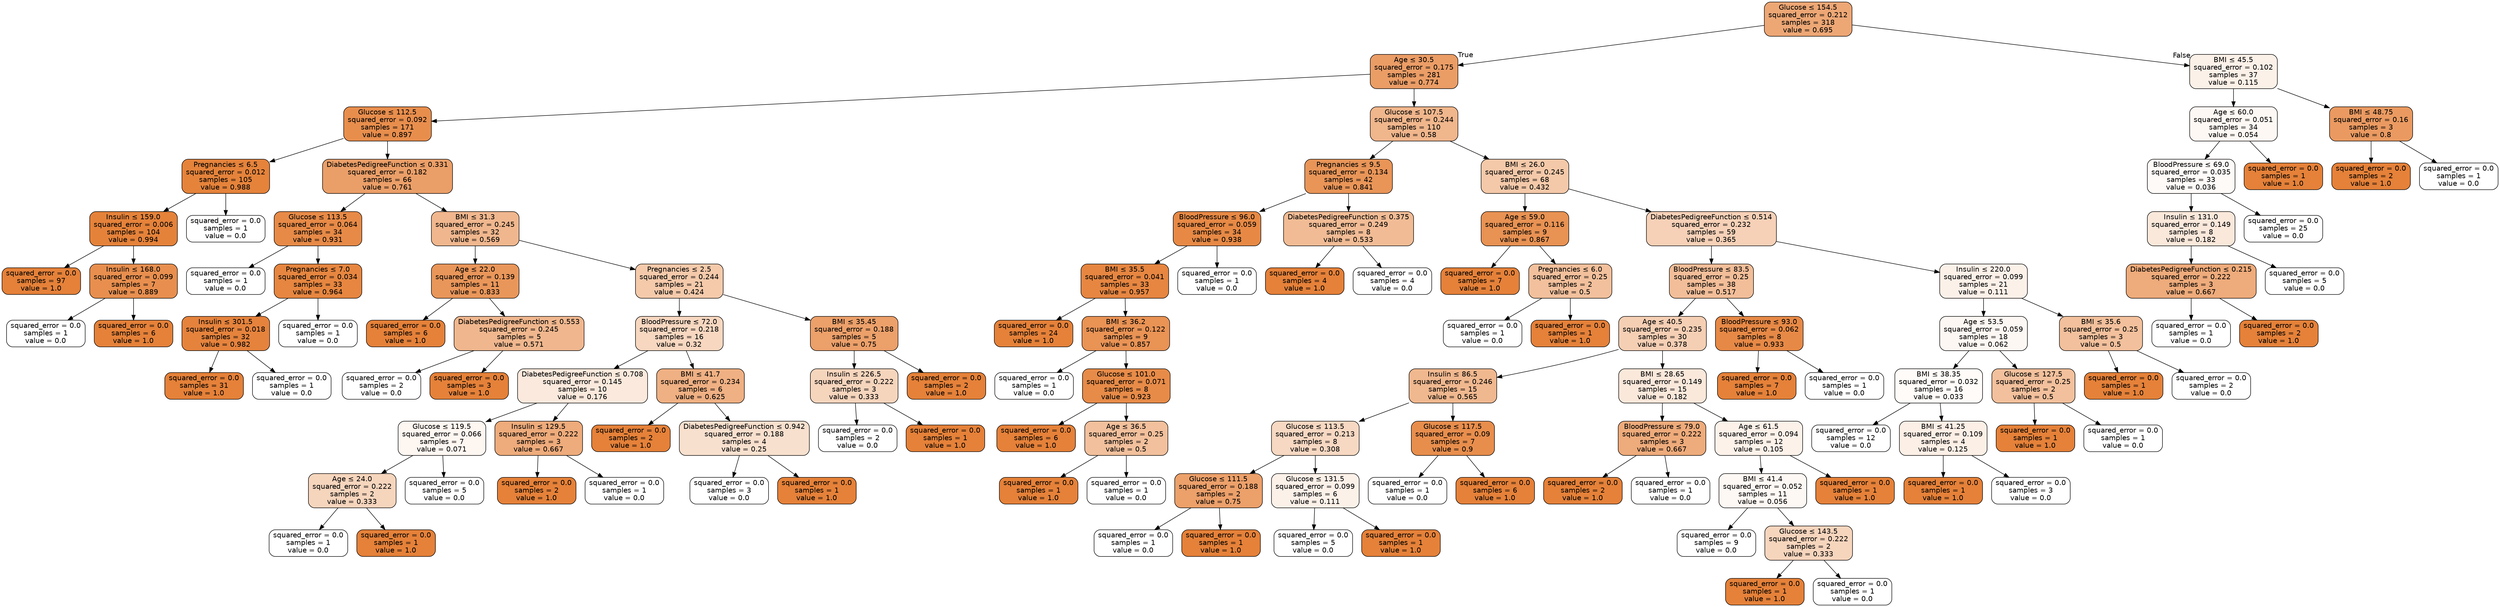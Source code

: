 digraph Tree {
node [shape=box, style="filled, rounded", color="black", fontname="helvetica"] ;
edge [fontname="helvetica"] ;
0 [label=<Glucose &le; 154.5<br/>squared_error = 0.212<br/>samples = 318<br/>value = 0.695>, fillcolor="#eda775"] ;
1 [label=<Age &le; 30.5<br/>squared_error = 0.175<br/>samples = 281<br/>value = 0.774>, fillcolor="#eb9d66"] ;
0 -> 1 [labeldistance=2.5, labelangle=45, headlabel="True"] ;
2 [label=<Glucose &le; 112.5<br/>squared_error = 0.092<br/>samples = 171<br/>value = 0.897>, fillcolor="#e88e4d"] ;
1 -> 2 ;
3 [label=<Pregnancies &le; 6.5<br/>squared_error = 0.012<br/>samples = 105<br/>value = 0.988>, fillcolor="#e5833b"] ;
2 -> 3 ;
4 [label=<Insulin &le; 159.0<br/>squared_error = 0.006<br/>samples = 104<br/>value = 0.994>, fillcolor="#e5823a"] ;
3 -> 4 ;
5 [label=<squared_error = 0.0<br/>samples = 97<br/>value = 1.0>, fillcolor="#e58139"] ;
4 -> 5 ;
6 [label=<Insulin &le; 168.0<br/>squared_error = 0.099<br/>samples = 7<br/>value = 0.889>, fillcolor="#e88f4f"] ;
4 -> 6 ;
7 [label=<squared_error = 0.0<br/>samples = 1<br/>value = 0.0>, fillcolor="#ffffff"] ;
6 -> 7 ;
8 [label=<squared_error = 0.0<br/>samples = 6<br/>value = 1.0>, fillcolor="#e58139"] ;
6 -> 8 ;
9 [label=<squared_error = 0.0<br/>samples = 1<br/>value = 0.0>, fillcolor="#ffffff"] ;
3 -> 9 ;
10 [label=<DiabetesPedigreeFunction &le; 0.331<br/>squared_error = 0.182<br/>samples = 66<br/>value = 0.761>, fillcolor="#eb9f68"] ;
2 -> 10 ;
11 [label=<Glucose &le; 113.5<br/>squared_error = 0.064<br/>samples = 34<br/>value = 0.931>, fillcolor="#e78a47"] ;
10 -> 11 ;
12 [label=<squared_error = 0.0<br/>samples = 1<br/>value = 0.0>, fillcolor="#ffffff"] ;
11 -> 12 ;
13 [label=<Pregnancies &le; 7.0<br/>squared_error = 0.034<br/>samples = 33<br/>value = 0.964>, fillcolor="#e68640"] ;
11 -> 13 ;
14 [label=<Insulin &le; 301.5<br/>squared_error = 0.018<br/>samples = 32<br/>value = 0.982>, fillcolor="#e5833d"] ;
13 -> 14 ;
15 [label=<squared_error = 0.0<br/>samples = 31<br/>value = 1.0>, fillcolor="#e58139"] ;
14 -> 15 ;
16 [label=<squared_error = 0.0<br/>samples = 1<br/>value = 0.0>, fillcolor="#ffffff"] ;
14 -> 16 ;
17 [label=<squared_error = 0.0<br/>samples = 1<br/>value = 0.0>, fillcolor="#ffffff"] ;
13 -> 17 ;
18 [label=<BMI &le; 31.3<br/>squared_error = 0.245<br/>samples = 32<br/>value = 0.569>, fillcolor="#f0b78e"] ;
10 -> 18 ;
19 [label=<Age &le; 22.0<br/>squared_error = 0.139<br/>samples = 11<br/>value = 0.833>, fillcolor="#e9965a"] ;
18 -> 19 ;
20 [label=<squared_error = 0.0<br/>samples = 6<br/>value = 1.0>, fillcolor="#e58139"] ;
19 -> 20 ;
21 [label=<DiabetesPedigreeFunction &le; 0.553<br/>squared_error = 0.245<br/>samples = 5<br/>value = 0.571>, fillcolor="#f0b78e"] ;
19 -> 21 ;
22 [label=<squared_error = 0.0<br/>samples = 2<br/>value = 0.0>, fillcolor="#ffffff"] ;
21 -> 22 ;
23 [label=<squared_error = 0.0<br/>samples = 3<br/>value = 1.0>, fillcolor="#e58139"] ;
21 -> 23 ;
24 [label=<Pregnancies &le; 2.5<br/>squared_error = 0.244<br/>samples = 21<br/>value = 0.424>, fillcolor="#f4caab"] ;
18 -> 24 ;
25 [label=<BloodPressure &le; 72.0<br/>squared_error = 0.218<br/>samples = 16<br/>value = 0.32>, fillcolor="#f7d7c0"] ;
24 -> 25 ;
26 [label=<DiabetesPedigreeFunction &le; 0.708<br/>squared_error = 0.145<br/>samples = 10<br/>value = 0.176>, fillcolor="#fae9dc"] ;
25 -> 26 ;
27 [label=<Glucose &le; 119.5<br/>squared_error = 0.066<br/>samples = 7<br/>value = 0.071>, fillcolor="#fdf6f1"] ;
26 -> 27 ;
28 [label=<Age &le; 24.0<br/>squared_error = 0.222<br/>samples = 2<br/>value = 0.333>, fillcolor="#f6d5bd"] ;
27 -> 28 ;
29 [label=<squared_error = 0.0<br/>samples = 1<br/>value = 0.0>, fillcolor="#ffffff"] ;
28 -> 29 ;
30 [label=<squared_error = 0.0<br/>samples = 1<br/>value = 1.0>, fillcolor="#e58139"] ;
28 -> 30 ;
31 [label=<squared_error = 0.0<br/>samples = 5<br/>value = 0.0>, fillcolor="#ffffff"] ;
27 -> 31 ;
32 [label=<Insulin &le; 129.5<br/>squared_error = 0.222<br/>samples = 3<br/>value = 0.667>, fillcolor="#eeab7b"] ;
26 -> 32 ;
33 [label=<squared_error = 0.0<br/>samples = 2<br/>value = 1.0>, fillcolor="#e58139"] ;
32 -> 33 ;
34 [label=<squared_error = 0.0<br/>samples = 1<br/>value = 0.0>, fillcolor="#ffffff"] ;
32 -> 34 ;
35 [label=<BMI &le; 41.7<br/>squared_error = 0.234<br/>samples = 6<br/>value = 0.625>, fillcolor="#efb083"] ;
25 -> 35 ;
36 [label=<squared_error = 0.0<br/>samples = 2<br/>value = 1.0>, fillcolor="#e58139"] ;
35 -> 36 ;
37 [label=<DiabetesPedigreeFunction &le; 0.942<br/>squared_error = 0.188<br/>samples = 4<br/>value = 0.25>, fillcolor="#f8e0ce"] ;
35 -> 37 ;
38 [label=<squared_error = 0.0<br/>samples = 3<br/>value = 0.0>, fillcolor="#ffffff"] ;
37 -> 38 ;
39 [label=<squared_error = 0.0<br/>samples = 1<br/>value = 1.0>, fillcolor="#e58139"] ;
37 -> 39 ;
40 [label=<BMI &le; 35.45<br/>squared_error = 0.188<br/>samples = 5<br/>value = 0.75>, fillcolor="#eca06a"] ;
24 -> 40 ;
41 [label=<Insulin &le; 226.5<br/>squared_error = 0.222<br/>samples = 3<br/>value = 0.333>, fillcolor="#f6d5bd"] ;
40 -> 41 ;
42 [label=<squared_error = 0.0<br/>samples = 2<br/>value = 0.0>, fillcolor="#ffffff"] ;
41 -> 42 ;
43 [label=<squared_error = 0.0<br/>samples = 1<br/>value = 1.0>, fillcolor="#e58139"] ;
41 -> 43 ;
44 [label=<squared_error = 0.0<br/>samples = 2<br/>value = 1.0>, fillcolor="#e58139"] ;
40 -> 44 ;
45 [label=<Glucose &le; 107.5<br/>squared_error = 0.244<br/>samples = 110<br/>value = 0.58>, fillcolor="#f0b68c"] ;
1 -> 45 ;
46 [label=<Pregnancies &le; 9.5<br/>squared_error = 0.134<br/>samples = 42<br/>value = 0.841>, fillcolor="#e99558"] ;
45 -> 46 ;
47 [label=<BloodPressure &le; 96.0<br/>squared_error = 0.059<br/>samples = 34<br/>value = 0.938>, fillcolor="#e78945"] ;
46 -> 47 ;
48 [label=<BMI &le; 35.5<br/>squared_error = 0.041<br/>samples = 33<br/>value = 0.957>, fillcolor="#e68641"] ;
47 -> 48 ;
49 [label=<squared_error = 0.0<br/>samples = 24<br/>value = 1.0>, fillcolor="#e58139"] ;
48 -> 49 ;
50 [label=<BMI &le; 36.2<br/>squared_error = 0.122<br/>samples = 9<br/>value = 0.857>, fillcolor="#e99355"] ;
48 -> 50 ;
51 [label=<squared_error = 0.0<br/>samples = 1<br/>value = 0.0>, fillcolor="#ffffff"] ;
50 -> 51 ;
52 [label=<Glucose &le; 101.0<br/>squared_error = 0.071<br/>samples = 8<br/>value = 0.923>, fillcolor="#e78b48"] ;
50 -> 52 ;
53 [label=<squared_error = 0.0<br/>samples = 6<br/>value = 1.0>, fillcolor="#e58139"] ;
52 -> 53 ;
54 [label=<Age &le; 36.5<br/>squared_error = 0.25<br/>samples = 2<br/>value = 0.5>, fillcolor="#f2c09c"] ;
52 -> 54 ;
55 [label=<squared_error = 0.0<br/>samples = 1<br/>value = 1.0>, fillcolor="#e58139"] ;
54 -> 55 ;
56 [label=<squared_error = 0.0<br/>samples = 1<br/>value = 0.0>, fillcolor="#ffffff"] ;
54 -> 56 ;
57 [label=<squared_error = 0.0<br/>samples = 1<br/>value = 0.0>, fillcolor="#ffffff"] ;
47 -> 57 ;
58 [label=<DiabetesPedigreeFunction &le; 0.375<br/>squared_error = 0.249<br/>samples = 8<br/>value = 0.533>, fillcolor="#f1bc95"] ;
46 -> 58 ;
59 [label=<squared_error = 0.0<br/>samples = 4<br/>value = 1.0>, fillcolor="#e58139"] ;
58 -> 59 ;
60 [label=<squared_error = 0.0<br/>samples = 4<br/>value = 0.0>, fillcolor="#ffffff"] ;
58 -> 60 ;
61 [label=<BMI &le; 26.0<br/>squared_error = 0.245<br/>samples = 68<br/>value = 0.432>, fillcolor="#f4c9a9"] ;
45 -> 61 ;
62 [label=<Age &le; 59.0<br/>squared_error = 0.116<br/>samples = 9<br/>value = 0.867>, fillcolor="#e89253"] ;
61 -> 62 ;
63 [label=<squared_error = 0.0<br/>samples = 7<br/>value = 1.0>, fillcolor="#e58139"] ;
62 -> 63 ;
64 [label=<Pregnancies &le; 6.0<br/>squared_error = 0.25<br/>samples = 2<br/>value = 0.5>, fillcolor="#f2c09c"] ;
62 -> 64 ;
65 [label=<squared_error = 0.0<br/>samples = 1<br/>value = 0.0>, fillcolor="#ffffff"] ;
64 -> 65 ;
66 [label=<squared_error = 0.0<br/>samples = 1<br/>value = 1.0>, fillcolor="#e58139"] ;
64 -> 66 ;
67 [label=<DiabetesPedigreeFunction &le; 0.514<br/>squared_error = 0.232<br/>samples = 59<br/>value = 0.365>, fillcolor="#f6d1b7"] ;
61 -> 67 ;
68 [label=<BloodPressure &le; 83.5<br/>squared_error = 0.25<br/>samples = 38<br/>value = 0.517>, fillcolor="#f2be99"] ;
67 -> 68 ;
69 [label=<Age &le; 40.5<br/>squared_error = 0.235<br/>samples = 30<br/>value = 0.378>, fillcolor="#f5cfb4"] ;
68 -> 69 ;
70 [label=<Insulin &le; 86.5<br/>squared_error = 0.246<br/>samples = 15<br/>value = 0.565>, fillcolor="#f0b88f"] ;
69 -> 70 ;
71 [label=<Glucose &le; 113.5<br/>squared_error = 0.213<br/>samples = 8<br/>value = 0.308>, fillcolor="#f7d8c2"] ;
70 -> 71 ;
72 [label=<Glucose &le; 111.5<br/>squared_error = 0.188<br/>samples = 2<br/>value = 0.75>, fillcolor="#eca06a"] ;
71 -> 72 ;
73 [label=<squared_error = 0.0<br/>samples = 1<br/>value = 0.0>, fillcolor="#ffffff"] ;
72 -> 73 ;
74 [label=<squared_error = 0.0<br/>samples = 1<br/>value = 1.0>, fillcolor="#e58139"] ;
72 -> 74 ;
75 [label=<Glucose &le; 131.5<br/>squared_error = 0.099<br/>samples = 6<br/>value = 0.111>, fillcolor="#fcf1e9"] ;
71 -> 75 ;
76 [label=<squared_error = 0.0<br/>samples = 5<br/>value = 0.0>, fillcolor="#ffffff"] ;
75 -> 76 ;
77 [label=<squared_error = 0.0<br/>samples = 1<br/>value = 1.0>, fillcolor="#e58139"] ;
75 -> 77 ;
78 [label=<Glucose &le; 117.5<br/>squared_error = 0.09<br/>samples = 7<br/>value = 0.9>, fillcolor="#e88e4d"] ;
70 -> 78 ;
79 [label=<squared_error = 0.0<br/>samples = 1<br/>value = 0.0>, fillcolor="#ffffff"] ;
78 -> 79 ;
80 [label=<squared_error = 0.0<br/>samples = 6<br/>value = 1.0>, fillcolor="#e58139"] ;
78 -> 80 ;
81 [label=<BMI &le; 28.65<br/>squared_error = 0.149<br/>samples = 15<br/>value = 0.182>, fillcolor="#fae8db"] ;
69 -> 81 ;
82 [label=<BloodPressure &le; 79.0<br/>squared_error = 0.222<br/>samples = 3<br/>value = 0.667>, fillcolor="#eeab7b"] ;
81 -> 82 ;
83 [label=<squared_error = 0.0<br/>samples = 2<br/>value = 1.0>, fillcolor="#e58139"] ;
82 -> 83 ;
84 [label=<squared_error = 0.0<br/>samples = 1<br/>value = 0.0>, fillcolor="#ffffff"] ;
82 -> 84 ;
85 [label=<Age &le; 61.5<br/>squared_error = 0.094<br/>samples = 12<br/>value = 0.105>, fillcolor="#fcf2ea"] ;
81 -> 85 ;
86 [label=<BMI &le; 41.4<br/>squared_error = 0.052<br/>samples = 11<br/>value = 0.056>, fillcolor="#fef8f4"] ;
85 -> 86 ;
87 [label=<squared_error = 0.0<br/>samples = 9<br/>value = 0.0>, fillcolor="#ffffff"] ;
86 -> 87 ;
88 [label=<Glucose &le; 143.5<br/>squared_error = 0.222<br/>samples = 2<br/>value = 0.333>, fillcolor="#f6d5bd"] ;
86 -> 88 ;
89 [label=<squared_error = 0.0<br/>samples = 1<br/>value = 1.0>, fillcolor="#e58139"] ;
88 -> 89 ;
90 [label=<squared_error = 0.0<br/>samples = 1<br/>value = 0.0>, fillcolor="#ffffff"] ;
88 -> 90 ;
91 [label=<squared_error = 0.0<br/>samples = 1<br/>value = 1.0>, fillcolor="#e58139"] ;
85 -> 91 ;
92 [label=<BloodPressure &le; 93.0<br/>squared_error = 0.062<br/>samples = 8<br/>value = 0.933>, fillcolor="#e78946"] ;
68 -> 92 ;
93 [label=<squared_error = 0.0<br/>samples = 7<br/>value = 1.0>, fillcolor="#e58139"] ;
92 -> 93 ;
94 [label=<squared_error = 0.0<br/>samples = 1<br/>value = 0.0>, fillcolor="#ffffff"] ;
92 -> 94 ;
95 [label=<Insulin &le; 220.0<br/>squared_error = 0.099<br/>samples = 21<br/>value = 0.111>, fillcolor="#fcf1e9"] ;
67 -> 95 ;
96 [label=<Age &le; 53.5<br/>squared_error = 0.059<br/>samples = 18<br/>value = 0.062>, fillcolor="#fdf7f3"] ;
95 -> 96 ;
97 [label=<BMI &le; 38.35<br/>squared_error = 0.032<br/>samples = 16<br/>value = 0.033>, fillcolor="#fefbf8"] ;
96 -> 97 ;
98 [label=<squared_error = 0.0<br/>samples = 12<br/>value = 0.0>, fillcolor="#ffffff"] ;
97 -> 98 ;
99 [label=<BMI &le; 41.25<br/>squared_error = 0.109<br/>samples = 4<br/>value = 0.125>, fillcolor="#fcefe6"] ;
97 -> 99 ;
100 [label=<squared_error = 0.0<br/>samples = 1<br/>value = 1.0>, fillcolor="#e58139"] ;
99 -> 100 ;
101 [label=<squared_error = 0.0<br/>samples = 3<br/>value = 0.0>, fillcolor="#ffffff"] ;
99 -> 101 ;
102 [label=<Glucose &le; 127.5<br/>squared_error = 0.25<br/>samples = 2<br/>value = 0.5>, fillcolor="#f2c09c"] ;
96 -> 102 ;
103 [label=<squared_error = 0.0<br/>samples = 1<br/>value = 1.0>, fillcolor="#e58139"] ;
102 -> 103 ;
104 [label=<squared_error = 0.0<br/>samples = 1<br/>value = 0.0>, fillcolor="#ffffff"] ;
102 -> 104 ;
105 [label=<BMI &le; 35.6<br/>squared_error = 0.25<br/>samples = 3<br/>value = 0.5>, fillcolor="#f2c09c"] ;
95 -> 105 ;
106 [label=<squared_error = 0.0<br/>samples = 1<br/>value = 1.0>, fillcolor="#e58139"] ;
105 -> 106 ;
107 [label=<squared_error = 0.0<br/>samples = 2<br/>value = 0.0>, fillcolor="#ffffff"] ;
105 -> 107 ;
108 [label=<BMI &le; 45.5<br/>squared_error = 0.102<br/>samples = 37<br/>value = 0.115>, fillcolor="#fcf1e8"] ;
0 -> 108 [labeldistance=2.5, labelangle=-45, headlabel="False"] ;
109 [label=<Age &le; 60.0<br/>squared_error = 0.051<br/>samples = 34<br/>value = 0.054>, fillcolor="#fef8f4"] ;
108 -> 109 ;
110 [label=<BloodPressure &le; 69.0<br/>squared_error = 0.035<br/>samples = 33<br/>value = 0.036>, fillcolor="#fefaf8"] ;
109 -> 110 ;
111 [label=<Insulin &le; 131.0<br/>squared_error = 0.149<br/>samples = 8<br/>value = 0.182>, fillcolor="#fae8db"] ;
110 -> 111 ;
112 [label=<DiabetesPedigreeFunction &le; 0.215<br/>squared_error = 0.222<br/>samples = 3<br/>value = 0.667>, fillcolor="#eeab7b"] ;
111 -> 112 ;
113 [label=<squared_error = 0.0<br/>samples = 1<br/>value = 0.0>, fillcolor="#ffffff"] ;
112 -> 113 ;
114 [label=<squared_error = 0.0<br/>samples = 2<br/>value = 1.0>, fillcolor="#e58139"] ;
112 -> 114 ;
115 [label=<squared_error = 0.0<br/>samples = 5<br/>value = 0.0>, fillcolor="#ffffff"] ;
111 -> 115 ;
116 [label=<squared_error = 0.0<br/>samples = 25<br/>value = 0.0>, fillcolor="#ffffff"] ;
110 -> 116 ;
117 [label=<squared_error = 0.0<br/>samples = 1<br/>value = 1.0>, fillcolor="#e58139"] ;
109 -> 117 ;
118 [label=<BMI &le; 48.75<br/>squared_error = 0.16<br/>samples = 3<br/>value = 0.8>, fillcolor="#ea9a61"] ;
108 -> 118 ;
119 [label=<squared_error = 0.0<br/>samples = 2<br/>value = 1.0>, fillcolor="#e58139"] ;
118 -> 119 ;
120 [label=<squared_error = 0.0<br/>samples = 1<br/>value = 0.0>, fillcolor="#ffffff"] ;
118 -> 120 ;
}